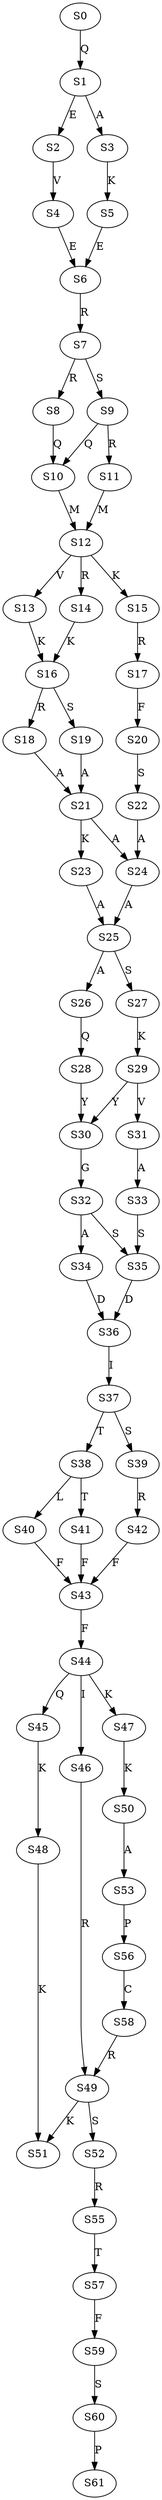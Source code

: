 strict digraph  {
	S0 -> S1 [ label = Q ];
	S1 -> S2 [ label = E ];
	S1 -> S3 [ label = A ];
	S2 -> S4 [ label = V ];
	S3 -> S5 [ label = K ];
	S4 -> S6 [ label = E ];
	S5 -> S6 [ label = E ];
	S6 -> S7 [ label = R ];
	S7 -> S8 [ label = R ];
	S7 -> S9 [ label = S ];
	S8 -> S10 [ label = Q ];
	S9 -> S11 [ label = R ];
	S9 -> S10 [ label = Q ];
	S10 -> S12 [ label = M ];
	S11 -> S12 [ label = M ];
	S12 -> S13 [ label = V ];
	S12 -> S14 [ label = R ];
	S12 -> S15 [ label = K ];
	S13 -> S16 [ label = K ];
	S14 -> S16 [ label = K ];
	S15 -> S17 [ label = R ];
	S16 -> S18 [ label = R ];
	S16 -> S19 [ label = S ];
	S17 -> S20 [ label = F ];
	S18 -> S21 [ label = A ];
	S19 -> S21 [ label = A ];
	S20 -> S22 [ label = S ];
	S21 -> S23 [ label = K ];
	S21 -> S24 [ label = A ];
	S22 -> S24 [ label = A ];
	S23 -> S25 [ label = A ];
	S24 -> S25 [ label = A ];
	S25 -> S26 [ label = A ];
	S25 -> S27 [ label = S ];
	S26 -> S28 [ label = Q ];
	S27 -> S29 [ label = K ];
	S28 -> S30 [ label = Y ];
	S29 -> S31 [ label = V ];
	S29 -> S30 [ label = Y ];
	S30 -> S32 [ label = G ];
	S31 -> S33 [ label = A ];
	S32 -> S34 [ label = A ];
	S32 -> S35 [ label = S ];
	S33 -> S35 [ label = S ];
	S34 -> S36 [ label = D ];
	S35 -> S36 [ label = D ];
	S36 -> S37 [ label = I ];
	S37 -> S38 [ label = T ];
	S37 -> S39 [ label = S ];
	S38 -> S40 [ label = L ];
	S38 -> S41 [ label = T ];
	S39 -> S42 [ label = R ];
	S40 -> S43 [ label = F ];
	S41 -> S43 [ label = F ];
	S42 -> S43 [ label = F ];
	S43 -> S44 [ label = F ];
	S44 -> S45 [ label = Q ];
	S44 -> S46 [ label = I ];
	S44 -> S47 [ label = K ];
	S45 -> S48 [ label = K ];
	S46 -> S49 [ label = R ];
	S47 -> S50 [ label = K ];
	S48 -> S51 [ label = K ];
	S49 -> S51 [ label = K ];
	S49 -> S52 [ label = S ];
	S50 -> S53 [ label = A ];
	S52 -> S55 [ label = R ];
	S53 -> S56 [ label = P ];
	S55 -> S57 [ label = T ];
	S56 -> S58 [ label = C ];
	S57 -> S59 [ label = F ];
	S58 -> S49 [ label = R ];
	S59 -> S60 [ label = S ];
	S60 -> S61 [ label = P ];
}
